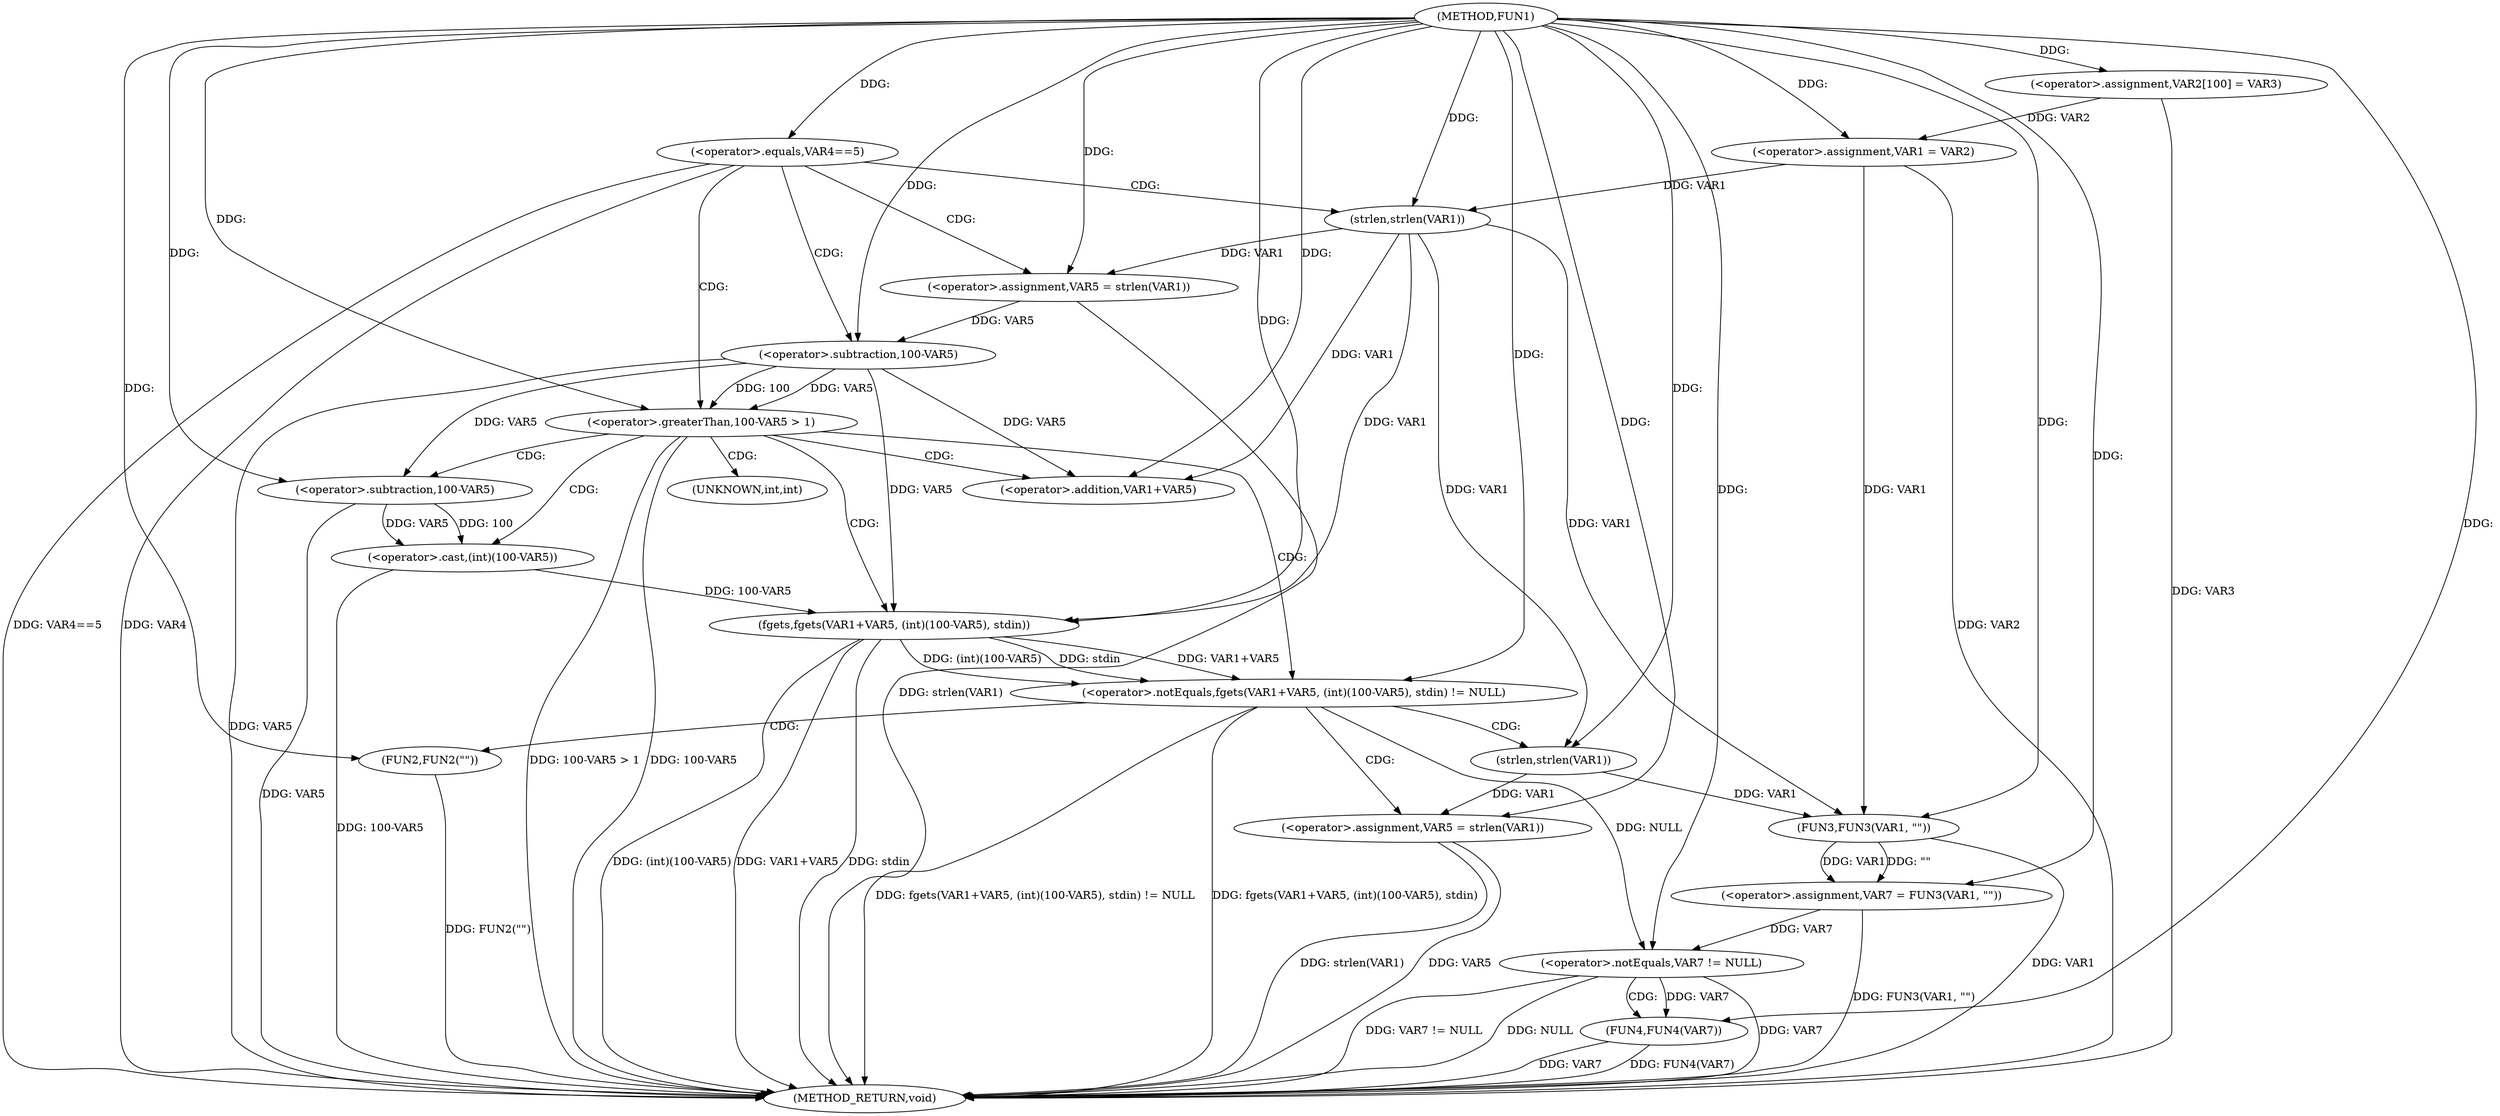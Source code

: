 digraph FUN1 {  
"1000100" [label = "(METHOD,FUN1)" ]
"1000165" [label = "(METHOD_RETURN,void)" ]
"1000104" [label = "(<operator>.assignment,VAR2[100] = VAR3)" ]
"1000107" [label = "(<operator>.assignment,VAR1 = VAR2)" ]
"1000111" [label = "(<operator>.equals,VAR4==5)" ]
"1000117" [label = "(<operator>.assignment,VAR5 = strlen(VAR1))" ]
"1000119" [label = "(strlen,strlen(VAR1))" ]
"1000122" [label = "(<operator>.greaterThan,100-VAR5 > 1)" ]
"1000123" [label = "(<operator>.subtraction,100-VAR5)" ]
"1000129" [label = "(<operator>.notEquals,fgets(VAR1+VAR5, (int)(100-VAR5), stdin) != NULL)" ]
"1000130" [label = "(fgets,fgets(VAR1+VAR5, (int)(100-VAR5), stdin))" ]
"1000131" [label = "(<operator>.addition,VAR1+VAR5)" ]
"1000134" [label = "(<operator>.cast,(int)(100-VAR5))" ]
"1000136" [label = "(<operator>.subtraction,100-VAR5)" ]
"1000142" [label = "(<operator>.assignment,VAR5 = strlen(VAR1))" ]
"1000144" [label = "(strlen,strlen(VAR1))" ]
"1000149" [label = "(FUN2,FUN2(\"\"))" ]
"1000153" [label = "(<operator>.assignment,VAR7 = FUN3(VAR1, \"\"))" ]
"1000155" [label = "(FUN3,FUN3(VAR1, \"\"))" ]
"1000159" [label = "(<operator>.notEquals,VAR7 != NULL)" ]
"1000163" [label = "(FUN4,FUN4(VAR7))" ]
"1000135" [label = "(UNKNOWN,int,int)" ]
  "1000123" -> "1000165"  [ label = "DDG: VAR5"] 
  "1000159" -> "1000165"  [ label = "DDG: VAR7"] 
  "1000149" -> "1000165"  [ label = "DDG: FUN2(\"\")"] 
  "1000111" -> "1000165"  [ label = "DDG: VAR4"] 
  "1000117" -> "1000165"  [ label = "DDG: strlen(VAR1)"] 
  "1000163" -> "1000165"  [ label = "DDG: FUN4(VAR7)"] 
  "1000130" -> "1000165"  [ label = "DDG: VAR1+VAR5"] 
  "1000159" -> "1000165"  [ label = "DDG: VAR7 != NULL"] 
  "1000129" -> "1000165"  [ label = "DDG: fgets(VAR1+VAR5, (int)(100-VAR5), stdin)"] 
  "1000163" -> "1000165"  [ label = "DDG: VAR7"] 
  "1000122" -> "1000165"  [ label = "DDG: 100-VAR5"] 
  "1000130" -> "1000165"  [ label = "DDG: stdin"] 
  "1000129" -> "1000165"  [ label = "DDG: fgets(VAR1+VAR5, (int)(100-VAR5), stdin) != NULL"] 
  "1000153" -> "1000165"  [ label = "DDG: FUN3(VAR1, \"\")"] 
  "1000142" -> "1000165"  [ label = "DDG: strlen(VAR1)"] 
  "1000130" -> "1000165"  [ label = "DDG: (int)(100-VAR5)"] 
  "1000142" -> "1000165"  [ label = "DDG: VAR5"] 
  "1000134" -> "1000165"  [ label = "DDG: 100-VAR5"] 
  "1000122" -> "1000165"  [ label = "DDG: 100-VAR5 > 1"] 
  "1000155" -> "1000165"  [ label = "DDG: VAR1"] 
  "1000136" -> "1000165"  [ label = "DDG: VAR5"] 
  "1000111" -> "1000165"  [ label = "DDG: VAR4==5"] 
  "1000159" -> "1000165"  [ label = "DDG: NULL"] 
  "1000104" -> "1000165"  [ label = "DDG: VAR3"] 
  "1000107" -> "1000165"  [ label = "DDG: VAR2"] 
  "1000100" -> "1000104"  [ label = "DDG: "] 
  "1000104" -> "1000107"  [ label = "DDG: VAR2"] 
  "1000100" -> "1000107"  [ label = "DDG: "] 
  "1000100" -> "1000111"  [ label = "DDG: "] 
  "1000119" -> "1000117"  [ label = "DDG: VAR1"] 
  "1000100" -> "1000117"  [ label = "DDG: "] 
  "1000107" -> "1000119"  [ label = "DDG: VAR1"] 
  "1000100" -> "1000119"  [ label = "DDG: "] 
  "1000123" -> "1000122"  [ label = "DDG: 100"] 
  "1000123" -> "1000122"  [ label = "DDG: VAR5"] 
  "1000100" -> "1000123"  [ label = "DDG: "] 
  "1000117" -> "1000123"  [ label = "DDG: VAR5"] 
  "1000100" -> "1000122"  [ label = "DDG: "] 
  "1000130" -> "1000129"  [ label = "DDG: VAR1+VAR5"] 
  "1000130" -> "1000129"  [ label = "DDG: (int)(100-VAR5)"] 
  "1000130" -> "1000129"  [ label = "DDG: stdin"] 
  "1000119" -> "1000130"  [ label = "DDG: VAR1"] 
  "1000100" -> "1000130"  [ label = "DDG: "] 
  "1000123" -> "1000130"  [ label = "DDG: VAR5"] 
  "1000119" -> "1000131"  [ label = "DDG: VAR1"] 
  "1000100" -> "1000131"  [ label = "DDG: "] 
  "1000123" -> "1000131"  [ label = "DDG: VAR5"] 
  "1000134" -> "1000130"  [ label = "DDG: 100-VAR5"] 
  "1000136" -> "1000134"  [ label = "DDG: 100"] 
  "1000136" -> "1000134"  [ label = "DDG: VAR5"] 
  "1000100" -> "1000136"  [ label = "DDG: "] 
  "1000123" -> "1000136"  [ label = "DDG: VAR5"] 
  "1000100" -> "1000129"  [ label = "DDG: "] 
  "1000144" -> "1000142"  [ label = "DDG: VAR1"] 
  "1000100" -> "1000142"  [ label = "DDG: "] 
  "1000100" -> "1000144"  [ label = "DDG: "] 
  "1000119" -> "1000144"  [ label = "DDG: VAR1"] 
  "1000100" -> "1000149"  [ label = "DDG: "] 
  "1000155" -> "1000153"  [ label = "DDG: VAR1"] 
  "1000155" -> "1000153"  [ label = "DDG: \"\""] 
  "1000100" -> "1000153"  [ label = "DDG: "] 
  "1000107" -> "1000155"  [ label = "DDG: VAR1"] 
  "1000119" -> "1000155"  [ label = "DDG: VAR1"] 
  "1000144" -> "1000155"  [ label = "DDG: VAR1"] 
  "1000100" -> "1000155"  [ label = "DDG: "] 
  "1000153" -> "1000159"  [ label = "DDG: VAR7"] 
  "1000100" -> "1000159"  [ label = "DDG: "] 
  "1000129" -> "1000159"  [ label = "DDG: NULL"] 
  "1000159" -> "1000163"  [ label = "DDG: VAR7"] 
  "1000100" -> "1000163"  [ label = "DDG: "] 
  "1000111" -> "1000117"  [ label = "CDG: "] 
  "1000111" -> "1000123"  [ label = "CDG: "] 
  "1000111" -> "1000119"  [ label = "CDG: "] 
  "1000111" -> "1000122"  [ label = "CDG: "] 
  "1000122" -> "1000131"  [ label = "CDG: "] 
  "1000122" -> "1000129"  [ label = "CDG: "] 
  "1000122" -> "1000130"  [ label = "CDG: "] 
  "1000122" -> "1000135"  [ label = "CDG: "] 
  "1000122" -> "1000136"  [ label = "CDG: "] 
  "1000122" -> "1000134"  [ label = "CDG: "] 
  "1000129" -> "1000142"  [ label = "CDG: "] 
  "1000129" -> "1000144"  [ label = "CDG: "] 
  "1000129" -> "1000149"  [ label = "CDG: "] 
  "1000159" -> "1000163"  [ label = "CDG: "] 
}
